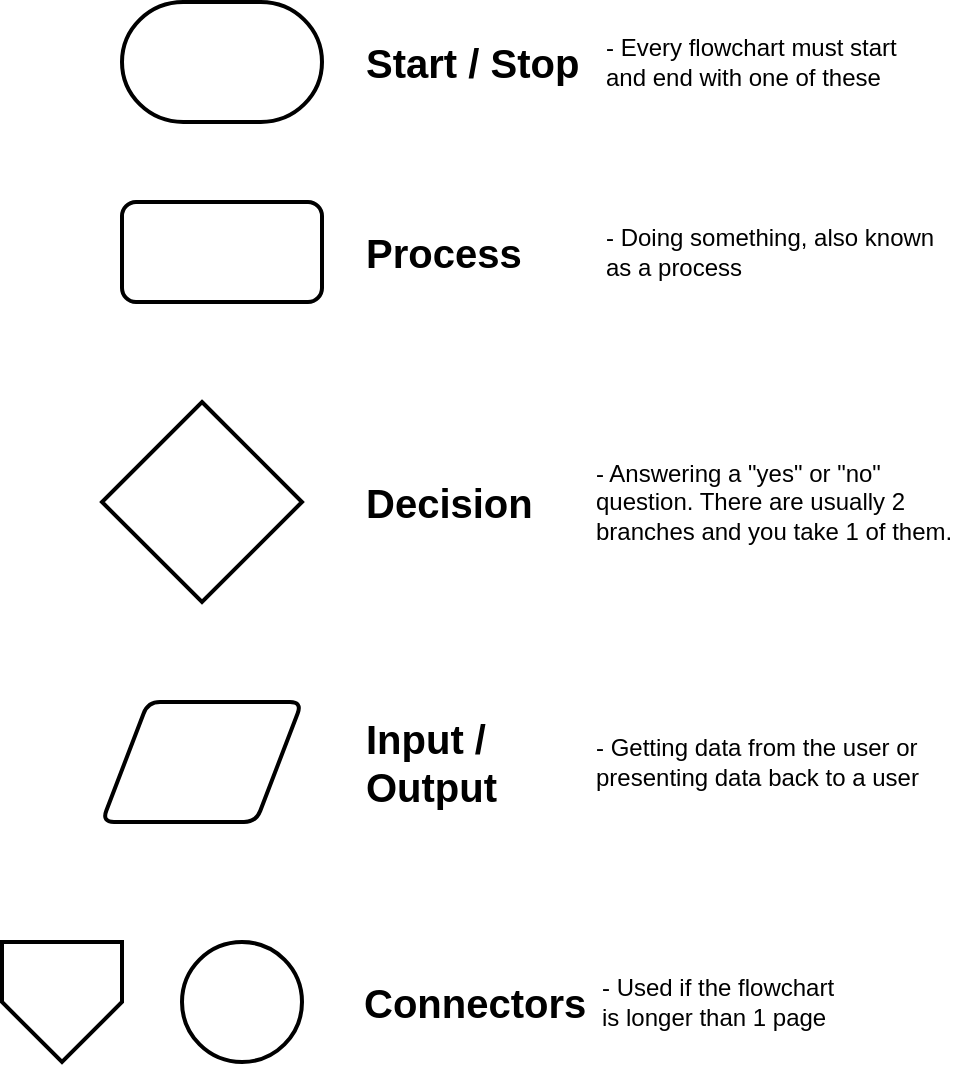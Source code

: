 <mxfile>
    <diagram id="XHk-bZ8t28PDqSV33KaL" name="Page-1">
        <mxGraphModel dx="1168" dy="203" grid="1" gridSize="10" guides="1" tooltips="1" connect="1" arrows="1" fold="1" page="1" pageScale="1" pageWidth="850" pageHeight="1100" background="#ffffff" math="0" shadow="0">
            <root>
                <mxCell id="0"/>
                <mxCell id="1" parent="0"/>
                <mxCell id="73" value="" style="strokeWidth=2;html=1;shape=mxgraph.flowchart.terminator;whiteSpace=wrap;" parent="1" vertex="1">
                    <mxGeometry x="40" y="40" width="100" height="60" as="geometry"/>
                </mxCell>
                <mxCell id="74" value="Start / Stop" style="text;html=1;align=left;verticalAlign=middle;resizable=0;points=[];autosize=1;strokeColor=none;fillColor=none;fontSize=20;fontStyle=1" parent="1" vertex="1">
                    <mxGeometry x="160" y="55" width="120" height="30" as="geometry"/>
                </mxCell>
                <mxCell id="75" value="- Every flowchart must start&lt;br&gt;and end with one of these" style="text;html=1;align=left;verticalAlign=middle;resizable=0;points=[];autosize=1;strokeColor=none;fillColor=none;" parent="1" vertex="1">
                    <mxGeometry x="280" y="55" width="160" height="30" as="geometry"/>
                </mxCell>
                <mxCell id="76" value="" style="rounded=1;whiteSpace=wrap;html=1;absoluteArcSize=1;arcSize=14;strokeWidth=2;fontSize=20;" parent="1" vertex="1">
                    <mxGeometry x="40" y="140" width="100" height="50" as="geometry"/>
                </mxCell>
                <mxCell id="77" value="Process" style="text;html=1;align=left;verticalAlign=middle;resizable=0;points=[];autosize=1;strokeColor=none;fillColor=none;fontSize=20;fontStyle=1" parent="1" vertex="1">
                    <mxGeometry x="160" y="150" width="90" height="30" as="geometry"/>
                </mxCell>
                <mxCell id="79" value="- Doing something, also known&lt;br&gt;as a process" style="text;html=1;align=left;verticalAlign=middle;resizable=0;points=[];autosize=1;strokeColor=none;fillColor=none;" parent="1" vertex="1">
                    <mxGeometry x="280" y="150" width="180" height="30" as="geometry"/>
                </mxCell>
                <mxCell id="80" value="" style="strokeWidth=2;html=1;shape=mxgraph.flowchart.decision;whiteSpace=wrap;fontSize=20;" parent="1" vertex="1">
                    <mxGeometry x="30" y="240" width="100" height="100" as="geometry"/>
                </mxCell>
                <mxCell id="81" value="Decision" style="text;html=1;align=left;verticalAlign=middle;resizable=0;points=[];autosize=1;strokeColor=none;fillColor=none;fontSize=20;fontStyle=1" parent="1" vertex="1">
                    <mxGeometry x="160" y="275" width="100" height="30" as="geometry"/>
                </mxCell>
                <mxCell id="82" value="- Answering a &quot;yes&quot; or &quot;no&quot;&lt;br&gt;question. There are usually 2&lt;br&gt;branches and you take 1 of them." style="text;html=1;align=left;verticalAlign=middle;resizable=0;points=[];autosize=1;strokeColor=none;fillColor=none;" parent="1" vertex="1">
                    <mxGeometry x="275" y="265" width="190" height="50" as="geometry"/>
                </mxCell>
                <mxCell id="83" value="" style="shape=parallelogram;html=1;strokeWidth=2;perimeter=parallelogramPerimeter;whiteSpace=wrap;rounded=1;arcSize=12;size=0.23;fontSize=20;" parent="1" vertex="1">
                    <mxGeometry x="30" y="390" width="100" height="60" as="geometry"/>
                </mxCell>
                <mxCell id="84" value="Input / &lt;br&gt;Output" style="text;html=1;align=left;verticalAlign=middle;resizable=0;points=[];autosize=1;strokeColor=none;fillColor=none;fontSize=20;fontStyle=1" parent="1" vertex="1">
                    <mxGeometry x="160" y="395" width="80" height="50" as="geometry"/>
                </mxCell>
                <mxCell id="85" value="- Getting data from the user or&lt;br&gt;presenting data back to a user" style="text;html=1;align=left;verticalAlign=middle;resizable=0;points=[];autosize=1;strokeColor=none;fillColor=none;" parent="1" vertex="1">
                    <mxGeometry x="275" y="405" width="180" height="30" as="geometry"/>
                </mxCell>
                <mxCell id="86" value="" style="verticalLabelPosition=bottom;verticalAlign=top;html=1;shape=offPageConnector;rounded=0;size=0.5;fontSize=20;strokeWidth=2;" parent="1" vertex="1">
                    <mxGeometry x="-20" y="510" width="60" height="60" as="geometry"/>
                </mxCell>
                <mxCell id="88" value="" style="verticalLabelPosition=bottom;verticalAlign=top;html=1;shape=mxgraph.flowchart.on-page_reference;fontSize=20;strokeWidth=2;" parent="1" vertex="1">
                    <mxGeometry x="70" y="510" width="60" height="60" as="geometry"/>
                </mxCell>
                <mxCell id="89" value="Connectors" style="text;html=1;align=left;verticalAlign=middle;resizable=0;points=[];autosize=1;strokeColor=none;fillColor=none;fontSize=20;fontStyle=1" parent="1" vertex="1">
                    <mxGeometry x="158.5" y="525" width="130" height="30" as="geometry"/>
                </mxCell>
                <mxCell id="90" value="- Used if the flowchart&lt;br&gt;is longer than 1 page" style="text;html=1;align=left;verticalAlign=middle;resizable=0;points=[];autosize=1;strokeColor=none;fillColor=none;" parent="1" vertex="1">
                    <mxGeometry x="277.5" y="525" width="130" height="30" as="geometry"/>
                </mxCell>
            </root>
        </mxGraphModel>
    </diagram>
</mxfile>